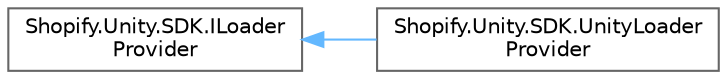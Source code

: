 digraph "Graphical Class Hierarchy"
{
 // LATEX_PDF_SIZE
  bgcolor="transparent";
  edge [fontname=Helvetica,fontsize=10,labelfontname=Helvetica,labelfontsize=10];
  node [fontname=Helvetica,fontsize=10,shape=box,height=0.2,width=0.4];
  rankdir="LR";
  Node0 [id="Node000000",label="Shopify.Unity.SDK.ILoader\lProvider",height=0.2,width=0.4,color="grey40", fillcolor="white", style="filled",URL="$interface_shopify_1_1_unity_1_1_s_d_k_1_1_i_loader_provider.html",tooltip=" "];
  Node0 -> Node1 [id="edge493_Node000000_Node000001",dir="back",color="steelblue1",style="solid",tooltip=" "];
  Node1 [id="Node000001",label="Shopify.Unity.SDK.UnityLoader\lProvider",height=0.2,width=0.4,color="grey40", fillcolor="white", style="filled",URL="$class_shopify_1_1_unity_1_1_s_d_k_1_1_unity_loader_provider.html",tooltip=" "];
}
